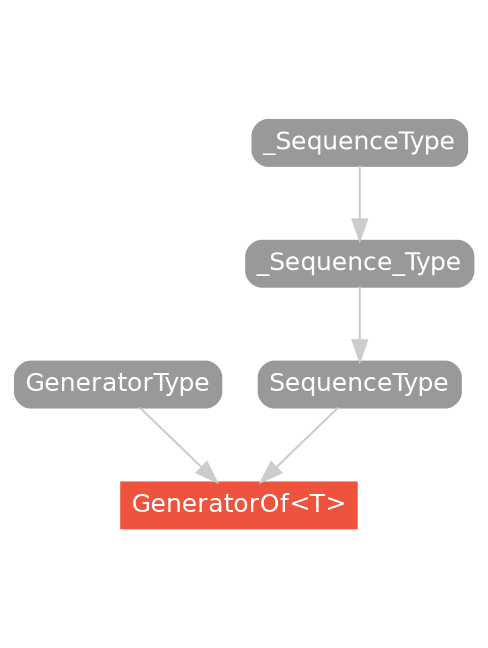 strict digraph "GeneratorOf<T> - Type Hierarchy - SwiftDoc.org" {
    pad="0.1,0.8"
    node [shape=box, style="filled,rounded", color="#999999", fillcolor="#999999", fontcolor=white, fontname=Helvetica, fontnames="Helvetica,sansserif", fontsize=12, margin="0.07,0.05", height="0.3"]
    edge [color="#cccccc"]
    "GeneratorOf<T>" [URL="/type/GeneratorOf/", style="filled", fillcolor="#ee543d", color="#ee543d"]
    "GeneratorType" [URL="/protocol/GeneratorType/"]
    "SequenceType" [URL="/protocol/SequenceType/"]
    "_SequenceType" [URL="/protocol/_SequenceType/"]
    "_Sequence_Type" [URL="/protocol/_Sequence_Type/"]    "GeneratorType" -> "GeneratorOf<T>"
    "SequenceType" -> "GeneratorOf<T>"
    "_Sequence_Type" -> "SequenceType"
    "_SequenceType" -> "_Sequence_Type"
    subgraph Types {
        rank = max; "GeneratorOf<T>";
    }
}